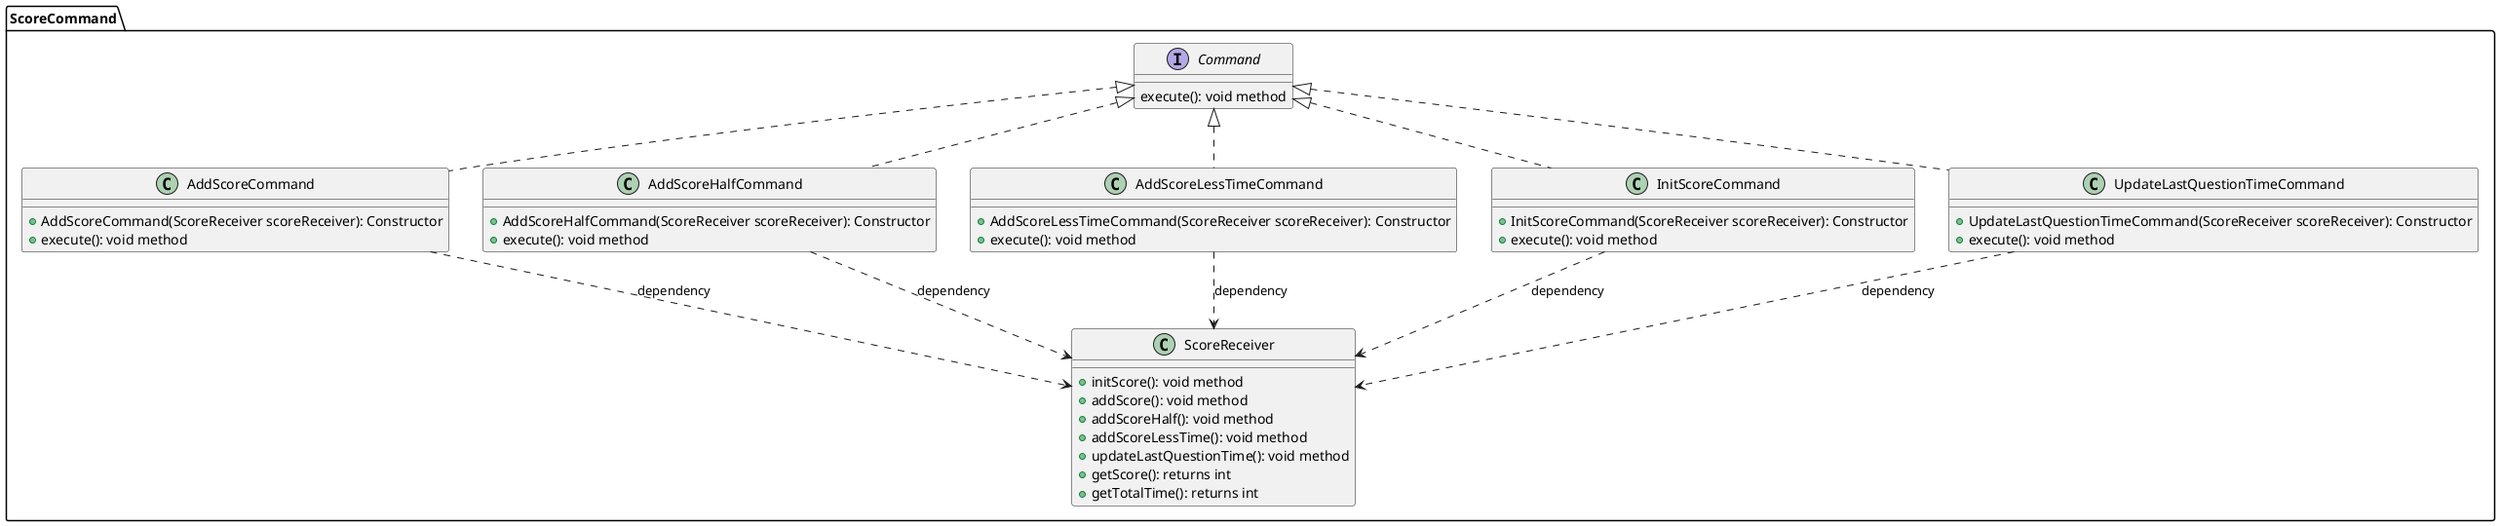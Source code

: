 @startuml ScoreCommand_diagram

package ScoreCommand {
    class AddScoreCommand implements Command {
        +AddScoreCommand(ScoreReceiver scoreReceiver): Constructor
        +execute(): void method
    }
    AddScoreCommand ..> ScoreReceiver : dependency

    class AddScoreHalfCommand implements Command {
        +AddScoreHalfCommand(ScoreReceiver scoreReceiver): Constructor
        +execute(): void method
    }
    AddScoreHalfCommand ..> ScoreReceiver : dependency

    class AddScoreLessTimeCommand implements Command {
        +AddScoreLessTimeCommand(ScoreReceiver scoreReceiver): Constructor
        +execute(): void method
    }
    AddScoreLessTimeCommand ..> ScoreReceiver : dependency

    interface Command {
        execute(): void method
    }

    class InitScoreCommand implements Command {
        +InitScoreCommand(ScoreReceiver scoreReceiver): Constructor
        +execute(): void method
    }
    InitScoreCommand ..> ScoreReceiver : dependency

    class ScoreReceiver {
        +initScore(): void method
        +addScore(): void method
        +addScoreHalf(): void method
        +addScoreLessTime(): void method
        +updateLastQuestionTime(): void method
        +getScore(): returns int
        +getTotalTime(): returns int
    }

    class UpdateLastQuestionTimeCommand implements Command {
        +UpdateLastQuestionTimeCommand(ScoreReceiver scoreReceiver): Constructor
        +execute(): void method
    }
    UpdateLastQuestionTimeCommand ..> ScoreReceiver : dependency
}



@enduml
